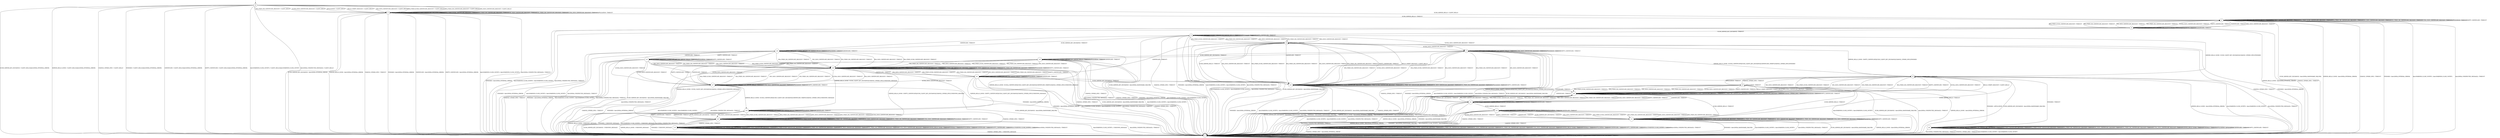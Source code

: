digraph g {

	s0 [shape="circle" label="s0"];
	s1 [shape="circle" label="s1"];
	s2 [shape="circle" label="s2"];
	s3 [shape="circle" label="s3"];
	s4 [shape="circle" label="s4"];
	s5 [shape="circle" label="s5"];
	s6 [shape="circle" label="s6"];
	s7 [shape="circle" label="s7"];
	s8 [shape="circle" label="s8"];
	s9 [shape="circle" label="s9"];
	s10 [shape="circle" label="s10"];
	s11 [shape="circle" label="s11"];
	s12 [shape="circle" label="s12"];
	s13 [shape="circle" label="s13"];
	s14 [shape="circle" label="s14"];
	s15 [shape="circle" label="s15"];
	s16 [shape="circle" label="s16"];
	s17 [shape="circle" label="s17"];
	s18 [shape="circle" label="s18"];
	s19 [shape="circle" label="s19"];
	s20 [shape="circle" label="s20"];
	s21 [shape="circle" label="s21"];
	s22 [shape="circle" label="s22"];
	s23 [shape="circle" label="s23"];
	s24 [shape="circle" label="s24"];
	s25 [shape="circle" label="s25"];
	s0 -> s2 [label="HELLO_VERIFY_REQUEST / CLIENT_HELLO+"];
	s0 -> s3 [label="ECDH_SERVER_HELLO / CLIENT_HELLO"];
	s0 -> s1 [label="ECDH_SERVER_KEY_EXCHANGE / CLIENT_HELLO|Alert(FATAL,INTERNAL_ERROR)"];
	s0 -> s2 [label="RSA_SIGN_CERTIFICATE_REQUEST / CLIENT_HELLO"];
	s0 -> s2 [label="RSA_FIXED_ECDH_CERTIFICATE_REQUEST / CLIENT_HELLO"];
	s0 -> s2 [label="RSA_FIXED_DH_CERTIFICATE_REQUEST / CLIENT_HELLO"];
	s0 -> s2 [label="DSS_SIGN_CERTIFICATE_REQUEST / CLIENT_HELLO"];
	s0 -> s2 [label="DSS_FIXED_DH_CERTIFICATE_REQUEST / CLIENT_HELLO"];
	s0 -> s2 [label="ECDSA_SIGN_CERTIFICATE_REQUEST / CLIENT_HELLO"];
	s0 -> s1 [label="SERVER_HELLO_DONE / CLIENT_HELLO|Alert(FATAL,INTERNAL_ERROR)"];
	s0 -> s1 [label="CHANGE_CIPHER_SPEC / CLIENT_HELLO"];
	s0 -> s1 [label="FINISHED / CLIENT_HELLO|Alert(FATAL,INTERNAL_ERROR)"];
	s0 -> s2 [label="APPLICATION / CLIENT_HELLO"];
	s0 -> s1 [label="CERTIFICATE / CLIENT_HELLO|Alert(FATAL,INTERNAL_ERROR)"];
	s0 -> s1 [label="EMPTY_CERTIFICATE / CLIENT_HELLO|Alert(FATAL,INTERNAL_ERROR)"];
	s0 -> s1 [label="Alert(WARNING,CLOSE_NOTIFY) / CLIENT_HELLO|Alert(WARNING,CLOSE_NOTIFY)"];
	s0 -> s1 [label="Alert(FATAL,UNEXPECTED_MESSAGE) / CLIENT_HELLO"];
	s1 -> s1 [label="HELLO_VERIFY_REQUEST / TIMEOUT"];
	s1 -> s1 [label="ECDH_SERVER_HELLO / TIMEOUT"];
	s1 -> s1 [label="ECDH_SERVER_KEY_EXCHANGE / TIMEOUT"];
	s1 -> s1 [label="RSA_SIGN_CERTIFICATE_REQUEST / TIMEOUT"];
	s1 -> s1 [label="RSA_FIXED_ECDH_CERTIFICATE_REQUEST / TIMEOUT"];
	s1 -> s1 [label="RSA_FIXED_DH_CERTIFICATE_REQUEST / TIMEOUT"];
	s1 -> s1 [label="DSS_SIGN_CERTIFICATE_REQUEST / TIMEOUT"];
	s1 -> s1 [label="DSS_FIXED_DH_CERTIFICATE_REQUEST / TIMEOUT"];
	s1 -> s1 [label="ECDSA_SIGN_CERTIFICATE_REQUEST / TIMEOUT"];
	s1 -> s1 [label="SERVER_HELLO_DONE / TIMEOUT"];
	s1 -> s1 [label="CHANGE_CIPHER_SPEC / TIMEOUT"];
	s1 -> s1 [label="FINISHED / TIMEOUT"];
	s1 -> s1 [label="APPLICATION / TIMEOUT"];
	s1 -> s1 [label="CERTIFICATE / TIMEOUT"];
	s1 -> s1 [label="EMPTY_CERTIFICATE / TIMEOUT"];
	s1 -> s1 [label="Alert(WARNING,CLOSE_NOTIFY) / TIMEOUT"];
	s1 -> s1 [label="Alert(FATAL,UNEXPECTED_MESSAGE) / TIMEOUT"];
	s2 -> s2 [label="HELLO_VERIFY_REQUEST / CLIENT_HELLO"];
	s2 -> s3 [label="ECDH_SERVER_HELLO / TIMEOUT"];
	s2 -> s1 [label="ECDH_SERVER_KEY_EXCHANGE / Alert(FATAL,INTERNAL_ERROR)"];
	s2 -> s2 [label="RSA_SIGN_CERTIFICATE_REQUEST / TIMEOUT"];
	s2 -> s2 [label="RSA_FIXED_ECDH_CERTIFICATE_REQUEST / TIMEOUT"];
	s2 -> s2 [label="RSA_FIXED_DH_CERTIFICATE_REQUEST / TIMEOUT"];
	s2 -> s2 [label="DSS_SIGN_CERTIFICATE_REQUEST / TIMEOUT"];
	s2 -> s2 [label="DSS_FIXED_DH_CERTIFICATE_REQUEST / TIMEOUT"];
	s2 -> s2 [label="ECDSA_SIGN_CERTIFICATE_REQUEST / TIMEOUT"];
	s2 -> s1 [label="SERVER_HELLO_DONE / Alert(FATAL,INTERNAL_ERROR)"];
	s2 -> s1 [label="CHANGE_CIPHER_SPEC / TIMEOUT"];
	s2 -> s1 [label="FINISHED / Alert(FATAL,INTERNAL_ERROR)"];
	s2 -> s2 [label="APPLICATION / TIMEOUT"];
	s2 -> s1 [label="CERTIFICATE / Alert(FATAL,INTERNAL_ERROR)"];
	s2 -> s1 [label="EMPTY_CERTIFICATE / Alert(FATAL,INTERNAL_ERROR)"];
	s2 -> s1 [label="Alert(WARNING,CLOSE_NOTIFY) / Alert(WARNING,CLOSE_NOTIFY)"];
	s2 -> s1 [label="Alert(FATAL,UNEXPECTED_MESSAGE) / TIMEOUT"];
	s3 -> s3 [label="HELLO_VERIFY_REQUEST / CLIENT_HELLO"];
	s3 -> s3 [label="ECDH_SERVER_HELLO / TIMEOUT"];
	s3 -> s1 [label="ECDH_SERVER_KEY_EXCHANGE / Alert(FATAL,HANDSHAKE_FAILURE)"];
	s3 -> s3 [label="RSA_SIGN_CERTIFICATE_REQUEST / TIMEOUT"];
	s3 -> s3 [label="RSA_FIXED_ECDH_CERTIFICATE_REQUEST / TIMEOUT"];
	s3 -> s3 [label="RSA_FIXED_DH_CERTIFICATE_REQUEST / TIMEOUT"];
	s3 -> s3 [label="DSS_SIGN_CERTIFICATE_REQUEST / TIMEOUT"];
	s3 -> s3 [label="DSS_FIXED_DH_CERTIFICATE_REQUEST / TIMEOUT"];
	s3 -> s3 [label="ECDSA_SIGN_CERTIFICATE_REQUEST / TIMEOUT"];
	s3 -> s1 [label="SERVER_HELLO_DONE / Alert(FATAL,INTERNAL_ERROR)"];
	s3 -> s1 [label="CHANGE_CIPHER_SPEC / TIMEOUT"];
	s3 -> s1 [label="FINISHED / Alert(FATAL,INTERNAL_ERROR)"];
	s3 -> s3 [label="APPLICATION / TIMEOUT"];
	s3 -> s4 [label="CERTIFICATE / TIMEOUT"];
	s3 -> s3 [label="EMPTY_CERTIFICATE / TIMEOUT"];
	s3 -> s1 [label="Alert(WARNING,CLOSE_NOTIFY) / Alert(WARNING,CLOSE_NOTIFY)"];
	s3 -> s1 [label="Alert(FATAL,UNEXPECTED_MESSAGE) / TIMEOUT"];
	s4 -> s4 [label="HELLO_VERIFY_REQUEST / CLIENT_HELLO"];
	s4 -> s4 [label="ECDH_SERVER_HELLO / TIMEOUT"];
	s4 -> s5 [label="ECDH_SERVER_KEY_EXCHANGE / TIMEOUT"];
	s4 -> s3 [label="RSA_SIGN_CERTIFICATE_REQUEST / TIMEOUT"];
	s4 -> s3 [label="RSA_FIXED_ECDH_CERTIFICATE_REQUEST / TIMEOUT"];
	s4 -> s3 [label="RSA_FIXED_DH_CERTIFICATE_REQUEST / TIMEOUT"];
	s4 -> s3 [label="DSS_SIGN_CERTIFICATE_REQUEST / TIMEOUT"];
	s4 -> s3 [label="DSS_FIXED_DH_CERTIFICATE_REQUEST / TIMEOUT"];
	s4 -> s3 [label="ECDSA_SIGN_CERTIFICATE_REQUEST / TIMEOUT"];
	s4 -> s1 [label="SERVER_HELLO_DONE / Alert(FATAL,INTERNAL_ERROR)"];
	s4 -> s1 [label="CHANGE_CIPHER_SPEC / TIMEOUT"];
	s4 -> s1 [label="FINISHED / Alert(FATAL,INTERNAL_ERROR)"];
	s4 -> s4 [label="APPLICATION / TIMEOUT"];
	s4 -> s4 [label="CERTIFICATE / TIMEOUT"];
	s4 -> s3 [label="EMPTY_CERTIFICATE / TIMEOUT"];
	s4 -> s1 [label="Alert(WARNING,CLOSE_NOTIFY) / Alert(WARNING,CLOSE_NOTIFY)"];
	s4 -> s1 [label="Alert(FATAL,UNEXPECTED_MESSAGE) / TIMEOUT"];
	s5 -> s5 [label="HELLO_VERIFY_REQUEST / CLIENT_HELLO"];
	s5 -> s5 [label="ECDH_SERVER_HELLO / TIMEOUT"];
	s5 -> s1 [label="ECDH_SERVER_KEY_EXCHANGE / Alert(FATAL,HANDSHAKE_FAILURE)"];
	s5 -> s6 [label="RSA_SIGN_CERTIFICATE_REQUEST / TIMEOUT"];
	s5 -> s6 [label="RSA_FIXED_ECDH_CERTIFICATE_REQUEST / TIMEOUT"];
	s5 -> s6 [label="RSA_FIXED_DH_CERTIFICATE_REQUEST / TIMEOUT"];
	s5 -> s6 [label="DSS_SIGN_CERTIFICATE_REQUEST / TIMEOUT"];
	s5 -> s6 [label="DSS_FIXED_DH_CERTIFICATE_REQUEST / TIMEOUT"];
	s5 -> s7 [label="ECDSA_SIGN_CERTIFICATE_REQUEST / TIMEOUT"];
	s5 -> s8 [label="SERVER_HELLO_DONE / ECDH_CLIENT_KEY_EXCHANGE|CHANGE_CIPHER_SPEC|FINISHED"];
	s5 -> s1 [label="CHANGE_CIPHER_SPEC / TIMEOUT"];
	s5 -> s1 [label="FINISHED / Alert(FATAL,INTERNAL_ERROR)"];
	s5 -> s5 [label="APPLICATION / TIMEOUT"];
	s5 -> s14 [label="CERTIFICATE / TIMEOUT"];
	s5 -> s5 [label="EMPTY_CERTIFICATE / TIMEOUT"];
	s5 -> s1 [label="Alert(WARNING,CLOSE_NOTIFY) / Alert(WARNING,CLOSE_NOTIFY)"];
	s5 -> s1 [label="Alert(FATAL,UNEXPECTED_MESSAGE) / TIMEOUT"];
	s6 -> s25 [label="HELLO_VERIFY_REQUEST / CLIENT_HELLO"];
	s6 -> s25 [label="ECDH_SERVER_HELLO / TIMEOUT"];
	s6 -> s1 [label="ECDH_SERVER_KEY_EXCHANGE / Alert(FATAL,HANDSHAKE_FAILURE)"];
	s6 -> s25 [label="RSA_SIGN_CERTIFICATE_REQUEST / TIMEOUT"];
	s6 -> s25 [label="RSA_FIXED_ECDH_CERTIFICATE_REQUEST / TIMEOUT"];
	s6 -> s25 [label="RSA_FIXED_DH_CERTIFICATE_REQUEST / TIMEOUT"];
	s6 -> s25 [label="DSS_SIGN_CERTIFICATE_REQUEST / TIMEOUT"];
	s6 -> s25 [label="DSS_FIXED_DH_CERTIFICATE_REQUEST / TIMEOUT"];
	s6 -> s7 [label="ECDSA_SIGN_CERTIFICATE_REQUEST / TIMEOUT"];
	s6 -> s8 [label="SERVER_HELLO_DONE / EMPTY_CERTIFICATE|ECDH_CLIENT_KEY_EXCHANGE|CHANGE_CIPHER_SPEC|FINISHED"];
	s6 -> s1 [label="CHANGE_CIPHER_SPEC / TIMEOUT"];
	s6 -> s1 [label="FINISHED / Alert(FATAL,INTERNAL_ERROR)"];
	s6 -> s6 [label="APPLICATION / TIMEOUT"];
	s6 -> s21 [label="CERTIFICATE / TIMEOUT"];
	s6 -> s25 [label="EMPTY_CERTIFICATE / TIMEOUT"];
	s6 -> s1 [label="Alert(WARNING,CLOSE_NOTIFY) / Alert(WARNING,CLOSE_NOTIFY)"];
	s6 -> s1 [label="Alert(FATAL,UNEXPECTED_MESSAGE) / TIMEOUT"];
	s7 -> s7 [label="HELLO_VERIFY_REQUEST / CLIENT_HELLO"];
	s7 -> s7 [label="ECDH_SERVER_HELLO / TIMEOUT"];
	s7 -> s1 [label="ECDH_SERVER_KEY_EXCHANGE / Alert(FATAL,HANDSHAKE_FAILURE)"];
	s7 -> s25 [label="RSA_SIGN_CERTIFICATE_REQUEST / TIMEOUT"];
	s7 -> s25 [label="RSA_FIXED_ECDH_CERTIFICATE_REQUEST / TIMEOUT"];
	s7 -> s25 [label="RSA_FIXED_DH_CERTIFICATE_REQUEST / TIMEOUT"];
	s7 -> s25 [label="DSS_SIGN_CERTIFICATE_REQUEST / TIMEOUT"];
	s7 -> s25 [label="DSS_FIXED_DH_CERTIFICATE_REQUEST / TIMEOUT"];
	s7 -> s7 [label="ECDSA_SIGN_CERTIFICATE_REQUEST / TIMEOUT"];
	s7 -> s8 [label="SERVER_HELLO_DONE / ECDSA_CERTIFICATE|ECDH_CLIENT_KEY_EXCHANGE|CERTIFICATE_VERIFY|CHANGE_CIPHER_SPEC|FINISHED"];
	s7 -> s1 [label="CHANGE_CIPHER_SPEC / TIMEOUT"];
	s7 -> s1 [label="FINISHED / Alert(FATAL,INTERNAL_ERROR)"];
	s7 -> s7 [label="APPLICATION / TIMEOUT"];
	s7 -> s20 [label="CERTIFICATE / TIMEOUT"];
	s7 -> s7 [label="EMPTY_CERTIFICATE / TIMEOUT"];
	s7 -> s1 [label="Alert(WARNING,CLOSE_NOTIFY) / Alert(WARNING,CLOSE_NOTIFY)"];
	s7 -> s1 [label="Alert(FATAL,UNEXPECTED_MESSAGE) / TIMEOUT"];
	s8 -> s10 [label="HELLO_VERIFY_REQUEST / CLIENT_HELLO"];
	s8 -> s12 [label="ECDH_SERVER_HELLO / TIMEOUT"];
	s8 -> s1 [label="ECDH_SERVER_KEY_EXCHANGE / Alert(FATAL,HANDSHAKE_FAILURE)"];
	s8 -> s10 [label="RSA_SIGN_CERTIFICATE_REQUEST / TIMEOUT"];
	s8 -> s10 [label="RSA_FIXED_ECDH_CERTIFICATE_REQUEST / TIMEOUT"];
	s8 -> s10 [label="RSA_FIXED_DH_CERTIFICATE_REQUEST / TIMEOUT"];
	s8 -> s10 [label="DSS_SIGN_CERTIFICATE_REQUEST / TIMEOUT"];
	s8 -> s10 [label="DSS_FIXED_DH_CERTIFICATE_REQUEST / TIMEOUT"];
	s8 -> s10 [label="ECDSA_SIGN_CERTIFICATE_REQUEST / TIMEOUT"];
	s8 -> s1 [label="SERVER_HELLO_DONE / Alert(FATAL,INTERNAL_ERROR)"];
	s8 -> s8 [label="CHANGE_CIPHER_SPEC / TIMEOUT"];
	s8 -> s24 [label="FINISHED / TIMEOUT"];
	s8 -> s9 [label="APPLICATION / TIMEOUT"];
	s8 -> s11 [label="CERTIFICATE / TIMEOUT"];
	s8 -> s10 [label="EMPTY_CERTIFICATE / TIMEOUT"];
	s8 -> s1 [label="Alert(WARNING,CLOSE_NOTIFY) / Alert(WARNING,CLOSE_NOTIFY)"];
	s8 -> s1 [label="Alert(FATAL,UNEXPECTED_MESSAGE) / TIMEOUT"];
	s9 -> s10 [label="HELLO_VERIFY_REQUEST / CLIENT_HELLO"];
	s9 -> s12 [label="ECDH_SERVER_HELLO / TIMEOUT"];
	s9 -> s1 [label="ECDH_SERVER_KEY_EXCHANGE / Alert(FATAL,HANDSHAKE_FAILURE)"];
	s9 -> s10 [label="RSA_SIGN_CERTIFICATE_REQUEST / TIMEOUT"];
	s9 -> s10 [label="RSA_FIXED_ECDH_CERTIFICATE_REQUEST / TIMEOUT"];
	s9 -> s10 [label="RSA_FIXED_DH_CERTIFICATE_REQUEST / TIMEOUT"];
	s9 -> s10 [label="DSS_SIGN_CERTIFICATE_REQUEST / TIMEOUT"];
	s9 -> s10 [label="DSS_FIXED_DH_CERTIFICATE_REQUEST / TIMEOUT"];
	s9 -> s10 [label="ECDSA_SIGN_CERTIFICATE_REQUEST / TIMEOUT"];
	s9 -> s1 [label="SERVER_HELLO_DONE / Alert(FATAL,INTERNAL_ERROR)"];
	s9 -> s8 [label="CHANGE_CIPHER_SPEC / TIMEOUT"];
	s9 -> s24 [label="FINISHED / APPLICATION"];
	s9 -> s9 [label="APPLICATION / TIMEOUT"];
	s9 -> s11 [label="CERTIFICATE / TIMEOUT"];
	s9 -> s10 [label="EMPTY_CERTIFICATE / TIMEOUT"];
	s9 -> s1 [label="Alert(WARNING,CLOSE_NOTIFY) / Alert(WARNING,CLOSE_NOTIFY)"];
	s9 -> s1 [label="Alert(FATAL,UNEXPECTED_MESSAGE) / TIMEOUT"];
	s10 -> s10 [label="HELLO_VERIFY_REQUEST / CLIENT_HELLO"];
	s10 -> s12 [label="ECDH_SERVER_HELLO / TIMEOUT"];
	s10 -> s1 [label="ECDH_SERVER_KEY_EXCHANGE / Alert(FATAL,HANDSHAKE_FAILURE)"];
	s10 -> s10 [label="RSA_SIGN_CERTIFICATE_REQUEST / TIMEOUT"];
	s10 -> s10 [label="RSA_FIXED_ECDH_CERTIFICATE_REQUEST / TIMEOUT"];
	s10 -> s10 [label="RSA_FIXED_DH_CERTIFICATE_REQUEST / TIMEOUT"];
	s10 -> s10 [label="DSS_SIGN_CERTIFICATE_REQUEST / TIMEOUT"];
	s10 -> s10 [label="DSS_FIXED_DH_CERTIFICATE_REQUEST / TIMEOUT"];
	s10 -> s10 [label="ECDSA_SIGN_CERTIFICATE_REQUEST / TIMEOUT"];
	s10 -> s1 [label="SERVER_HELLO_DONE / Alert(FATAL,INTERNAL_ERROR)"];
	s10 -> s10 [label="CHANGE_CIPHER_SPEC / TIMEOUT"];
	s10 -> s1 [label="FINISHED / Alert(FATAL,HANDSHAKE_FAILURE)"];
	s10 -> s10 [label="APPLICATION / TIMEOUT"];
	s10 -> s11 [label="CERTIFICATE / TIMEOUT"];
	s10 -> s10 [label="EMPTY_CERTIFICATE / TIMEOUT"];
	s10 -> s1 [label="Alert(WARNING,CLOSE_NOTIFY) / Alert(WARNING,CLOSE_NOTIFY)"];
	s10 -> s1 [label="Alert(FATAL,UNEXPECTED_MESSAGE) / TIMEOUT"];
	s11 -> s11 [label="HELLO_VERIFY_REQUEST / CLIENT_HELLO"];
	s11 -> s22 [label="ECDH_SERVER_HELLO / TIMEOUT"];
	s11 -> s10 [label="ECDH_SERVER_KEY_EXCHANGE / TIMEOUT"];
	s11 -> s10 [label="RSA_SIGN_CERTIFICATE_REQUEST / TIMEOUT"];
	s11 -> s10 [label="RSA_FIXED_ECDH_CERTIFICATE_REQUEST / TIMEOUT"];
	s11 -> s10 [label="RSA_FIXED_DH_CERTIFICATE_REQUEST / TIMEOUT"];
	s11 -> s10 [label="DSS_SIGN_CERTIFICATE_REQUEST / TIMEOUT"];
	s11 -> s10 [label="DSS_FIXED_DH_CERTIFICATE_REQUEST / TIMEOUT"];
	s11 -> s10 [label="ECDSA_SIGN_CERTIFICATE_REQUEST / TIMEOUT"];
	s11 -> s1 [label="SERVER_HELLO_DONE / Alert(FATAL,INTERNAL_ERROR)"];
	s11 -> s11 [label="CHANGE_CIPHER_SPEC / TIMEOUT"];
	s11 -> s1 [label="FINISHED / Alert(FATAL,HANDSHAKE_FAILURE)"];
	s11 -> s11 [label="APPLICATION / TIMEOUT"];
	s11 -> s11 [label="CERTIFICATE / TIMEOUT"];
	s11 -> s10 [label="EMPTY_CERTIFICATE / TIMEOUT"];
	s11 -> s1 [label="Alert(WARNING,CLOSE_NOTIFY) / Alert(WARNING,CLOSE_NOTIFY)"];
	s11 -> s1 [label="Alert(FATAL,UNEXPECTED_MESSAGE) / TIMEOUT"];
	s12 -> s12 [label="HELLO_VERIFY_REQUEST / CLIENT_HELLO"];
	s12 -> s12 [label="ECDH_SERVER_HELLO / TIMEOUT"];
	s12 -> s1 [label="ECDH_SERVER_KEY_EXCHANGE / Alert(FATAL,HANDSHAKE_FAILURE)"];
	s12 -> s12 [label="RSA_SIGN_CERTIFICATE_REQUEST / TIMEOUT"];
	s12 -> s12 [label="RSA_FIXED_ECDH_CERTIFICATE_REQUEST / TIMEOUT"];
	s12 -> s12 [label="RSA_FIXED_DH_CERTIFICATE_REQUEST / TIMEOUT"];
	s12 -> s12 [label="DSS_SIGN_CERTIFICATE_REQUEST / TIMEOUT"];
	s12 -> s12 [label="DSS_FIXED_DH_CERTIFICATE_REQUEST / TIMEOUT"];
	s12 -> s12 [label="ECDSA_SIGN_CERTIFICATE_REQUEST / TIMEOUT"];
	s12 -> s1 [label="SERVER_HELLO_DONE / Alert(FATAL,INTERNAL_ERROR)"];
	s12 -> s13 [label="CHANGE_CIPHER_SPEC / TIMEOUT"];
	s12 -> s1 [label="FINISHED / Alert(FATAL,HANDSHAKE_FAILURE)"];
	s12 -> s12 [label="APPLICATION / TIMEOUT"];
	s12 -> s22 [label="CERTIFICATE / TIMEOUT"];
	s12 -> s12 [label="EMPTY_CERTIFICATE / TIMEOUT"];
	s12 -> s1 [label="Alert(WARNING,CLOSE_NOTIFY) / Alert(WARNING,CLOSE_NOTIFY)"];
	s12 -> s1 [label="Alert(FATAL,UNEXPECTED_MESSAGE) / TIMEOUT"];
	s13 -> s13 [label="HELLO_VERIFY_REQUEST / TIMEOUT"];
	s13 -> s13 [label="ECDH_SERVER_HELLO / TIMEOUT"];
	s13 -> s13 [label="ECDH_SERVER_KEY_EXCHANGE / TIMEOUT"];
	s13 -> s13 [label="RSA_SIGN_CERTIFICATE_REQUEST / TIMEOUT"];
	s13 -> s13 [label="RSA_FIXED_ECDH_CERTIFICATE_REQUEST / TIMEOUT"];
	s13 -> s13 [label="RSA_FIXED_DH_CERTIFICATE_REQUEST / TIMEOUT"];
	s13 -> s13 [label="DSS_SIGN_CERTIFICATE_REQUEST / TIMEOUT"];
	s13 -> s13 [label="DSS_FIXED_DH_CERTIFICATE_REQUEST / TIMEOUT"];
	s13 -> s13 [label="ECDSA_SIGN_CERTIFICATE_REQUEST / TIMEOUT"];
	s13 -> s13 [label="SERVER_HELLO_DONE / TIMEOUT"];
	s13 -> s1 [label="CHANGE_CIPHER_SPEC / Alert(FATAL,INTERNAL_ERROR)"];
	s13 -> s13 [label="FINISHED / TIMEOUT"];
	s13 -> s13 [label="APPLICATION / TIMEOUT"];
	s13 -> s13 [label="CERTIFICATE / TIMEOUT"];
	s13 -> s13 [label="EMPTY_CERTIFICATE / TIMEOUT"];
	s13 -> s13 [label="Alert(WARNING,CLOSE_NOTIFY) / TIMEOUT"];
	s13 -> s13 [label="Alert(FATAL,UNEXPECTED_MESSAGE) / TIMEOUT"];
	s14 -> s14 [label="HELLO_VERIFY_REQUEST / CLIENT_HELLO"];
	s14 -> s14 [label="ECDH_SERVER_HELLO / TIMEOUT"];
	s14 -> s5 [label="ECDH_SERVER_KEY_EXCHANGE / TIMEOUT"];
	s14 -> s16 [label="RSA_SIGN_CERTIFICATE_REQUEST / TIMEOUT"];
	s14 -> s16 [label="RSA_FIXED_ECDH_CERTIFICATE_REQUEST / TIMEOUT"];
	s14 -> s16 [label="RSA_FIXED_DH_CERTIFICATE_REQUEST / TIMEOUT"];
	s14 -> s16 [label="DSS_SIGN_CERTIFICATE_REQUEST / TIMEOUT"];
	s14 -> s16 [label="DSS_FIXED_DH_CERTIFICATE_REQUEST / TIMEOUT"];
	s14 -> s17 [label="ECDSA_SIGN_CERTIFICATE_REQUEST / TIMEOUT"];
	s14 -> s18 [label="SERVER_HELLO_DONE / ECDH_CLIENT_KEY_EXCHANGE|CHANGE_CIPHER_SPEC|UNKNOWN_MESSAGE"];
	s14 -> s1 [label="CHANGE_CIPHER_SPEC / TIMEOUT"];
	s14 -> s1 [label="FINISHED / Alert(FATAL,INTERNAL_ERROR)"];
	s14 -> s14 [label="APPLICATION / TIMEOUT"];
	s14 -> s14 [label="CERTIFICATE / TIMEOUT"];
	s14 -> s15 [label="EMPTY_CERTIFICATE / TIMEOUT"];
	s14 -> s1 [label="Alert(WARNING,CLOSE_NOTIFY) / Alert(WARNING,CLOSE_NOTIFY)"];
	s14 -> s1 [label="Alert(FATAL,UNEXPECTED_MESSAGE) / TIMEOUT"];
	s15 -> s15 [label="HELLO_VERIFY_REQUEST / CLIENT_HELLO"];
	s15 -> s15 [label="ECDH_SERVER_HELLO / TIMEOUT"];
	s15 -> s1 [label="ECDH_SERVER_KEY_EXCHANGE / Alert(FATAL,HANDSHAKE_FAILURE)"];
	s15 -> s16 [label="RSA_SIGN_CERTIFICATE_REQUEST / TIMEOUT"];
	s15 -> s16 [label="RSA_FIXED_ECDH_CERTIFICATE_REQUEST / TIMEOUT"];
	s15 -> s16 [label="RSA_FIXED_DH_CERTIFICATE_REQUEST / TIMEOUT"];
	s15 -> s16 [label="DSS_SIGN_CERTIFICATE_REQUEST / TIMEOUT"];
	s15 -> s16 [label="DSS_FIXED_DH_CERTIFICATE_REQUEST / TIMEOUT"];
	s15 -> s17 [label="ECDSA_SIGN_CERTIFICATE_REQUEST / TIMEOUT"];
	s15 -> s23 [label="SERVER_HELLO_DONE / ECDH_CLIENT_KEY_EXCHANGE|CHANGE_CIPHER_SPEC|UNKNOWN_MESSAGE"];
	s15 -> s1 [label="CHANGE_CIPHER_SPEC / TIMEOUT"];
	s15 -> s1 [label="FINISHED / Alert(FATAL,INTERNAL_ERROR)"];
	s15 -> s15 [label="APPLICATION / TIMEOUT"];
	s15 -> s14 [label="CERTIFICATE / TIMEOUT"];
	s15 -> s15 [label="EMPTY_CERTIFICATE / TIMEOUT"];
	s15 -> s1 [label="Alert(WARNING,CLOSE_NOTIFY) / Alert(WARNING,CLOSE_NOTIFY)"];
	s15 -> s1 [label="Alert(FATAL,UNEXPECTED_MESSAGE) / TIMEOUT"];
	s16 -> s16 [label="HELLO_VERIFY_REQUEST / CLIENT_HELLO"];
	s16 -> s16 [label="ECDH_SERVER_HELLO / TIMEOUT"];
	s16 -> s1 [label="ECDH_SERVER_KEY_EXCHANGE / Alert(FATAL,HANDSHAKE_FAILURE)"];
	s16 -> s16 [label="RSA_SIGN_CERTIFICATE_REQUEST / TIMEOUT"];
	s16 -> s16 [label="RSA_FIXED_ECDH_CERTIFICATE_REQUEST / TIMEOUT"];
	s16 -> s16 [label="RSA_FIXED_DH_CERTIFICATE_REQUEST / TIMEOUT"];
	s16 -> s16 [label="DSS_SIGN_CERTIFICATE_REQUEST / TIMEOUT"];
	s16 -> s16 [label="DSS_FIXED_DH_CERTIFICATE_REQUEST / TIMEOUT"];
	s16 -> s17 [label="ECDSA_SIGN_CERTIFICATE_REQUEST / TIMEOUT"];
	s16 -> s23 [label="SERVER_HELLO_DONE / EMPTY_CERTIFICATE|ECDH_CLIENT_KEY_EXCHANGE|CHANGE_CIPHER_SPEC|UNKNOWN_MESSAGE"];
	s16 -> s1 [label="CHANGE_CIPHER_SPEC / TIMEOUT"];
	s16 -> s1 [label="FINISHED / Alert(FATAL,INTERNAL_ERROR)"];
	s16 -> s16 [label="APPLICATION / TIMEOUT"];
	s16 -> s21 [label="CERTIFICATE / TIMEOUT"];
	s16 -> s16 [label="EMPTY_CERTIFICATE / TIMEOUT"];
	s16 -> s1 [label="Alert(WARNING,CLOSE_NOTIFY) / Alert(WARNING,CLOSE_NOTIFY)"];
	s16 -> s1 [label="Alert(FATAL,UNEXPECTED_MESSAGE) / TIMEOUT"];
	s17 -> s17 [label="HELLO_VERIFY_REQUEST / CLIENT_HELLO"];
	s17 -> s17 [label="ECDH_SERVER_HELLO / TIMEOUT"];
	s17 -> s1 [label="ECDH_SERVER_KEY_EXCHANGE / Alert(FATAL,HANDSHAKE_FAILURE)"];
	s17 -> s16 [label="RSA_SIGN_CERTIFICATE_REQUEST / TIMEOUT"];
	s17 -> s16 [label="RSA_FIXED_ECDH_CERTIFICATE_REQUEST / TIMEOUT"];
	s17 -> s16 [label="RSA_FIXED_DH_CERTIFICATE_REQUEST / TIMEOUT"];
	s17 -> s16 [label="DSS_SIGN_CERTIFICATE_REQUEST / TIMEOUT"];
	s17 -> s16 [label="DSS_FIXED_DH_CERTIFICATE_REQUEST / TIMEOUT"];
	s17 -> s17 [label="ECDSA_SIGN_CERTIFICATE_REQUEST / TIMEOUT"];
	s17 -> s18 [label="SERVER_HELLO_DONE / ECDSA_CERTIFICATE|ECDH_CLIENT_KEY_EXCHANGE|CERTIFICATE_VERIFY|CHANGE_CIPHER_SPEC|UNKNOWN_MESSAGE"];
	s17 -> s1 [label="CHANGE_CIPHER_SPEC / TIMEOUT"];
	s17 -> s1 [label="FINISHED / Alert(FATAL,INTERNAL_ERROR)"];
	s17 -> s17 [label="APPLICATION / TIMEOUT"];
	s17 -> s20 [label="CERTIFICATE / TIMEOUT"];
	s17 -> s17 [label="EMPTY_CERTIFICATE / TIMEOUT"];
	s17 -> s1 [label="Alert(WARNING,CLOSE_NOTIFY) / Alert(WARNING,CLOSE_NOTIFY)"];
	s17 -> s1 [label="Alert(FATAL,UNEXPECTED_MESSAGE) / TIMEOUT"];
	s18 -> s18 [label="HELLO_VERIFY_REQUEST / UNKNOWN_MESSAGE"];
	s18 -> s18 [label="ECDH_SERVER_HELLO / TIMEOUT"];
	s18 -> s23 [label="ECDH_SERVER_KEY_EXCHANGE / TIMEOUT"];
	s18 -> s23 [label="RSA_SIGN_CERTIFICATE_REQUEST / TIMEOUT"];
	s18 -> s23 [label="RSA_FIXED_ECDH_CERTIFICATE_REQUEST / TIMEOUT"];
	s18 -> s23 [label="RSA_FIXED_DH_CERTIFICATE_REQUEST / TIMEOUT"];
	s18 -> s23 [label="DSS_SIGN_CERTIFICATE_REQUEST / TIMEOUT"];
	s18 -> s23 [label="DSS_FIXED_DH_CERTIFICATE_REQUEST / TIMEOUT"];
	s18 -> s23 [label="ECDSA_SIGN_CERTIFICATE_REQUEST / TIMEOUT"];
	s18 -> s1 [label="SERVER_HELLO_DONE / UNKNOWN_MESSAGE"];
	s18 -> s19 [label="CHANGE_CIPHER_SPEC / TIMEOUT"];
	s18 -> s1 [label="FINISHED / UNKNOWN_MESSAGE"];
	s18 -> s18 [label="APPLICATION / TIMEOUT"];
	s18 -> s18 [label="CERTIFICATE / TIMEOUT"];
	s18 -> s23 [label="EMPTY_CERTIFICATE / TIMEOUT"];
	s18 -> s1 [label="Alert(WARNING,CLOSE_NOTIFY) / UNKNOWN_MESSAGE"];
	s18 -> s1 [label="Alert(FATAL,UNEXPECTED_MESSAGE) / TIMEOUT"];
	s19 -> s19 [label="HELLO_VERIFY_REQUEST / TIMEOUT"];
	s19 -> s19 [label="ECDH_SERVER_HELLO / TIMEOUT"];
	s19 -> s19 [label="ECDH_SERVER_KEY_EXCHANGE / TIMEOUT"];
	s19 -> s19 [label="RSA_SIGN_CERTIFICATE_REQUEST / TIMEOUT"];
	s19 -> s19 [label="RSA_FIXED_ECDH_CERTIFICATE_REQUEST / TIMEOUT"];
	s19 -> s19 [label="RSA_FIXED_DH_CERTIFICATE_REQUEST / TIMEOUT"];
	s19 -> s19 [label="DSS_SIGN_CERTIFICATE_REQUEST / TIMEOUT"];
	s19 -> s19 [label="DSS_FIXED_DH_CERTIFICATE_REQUEST / TIMEOUT"];
	s19 -> s19 [label="ECDSA_SIGN_CERTIFICATE_REQUEST / TIMEOUT"];
	s19 -> s19 [label="SERVER_HELLO_DONE / TIMEOUT"];
	s19 -> s1 [label="CHANGE_CIPHER_SPEC / UNKNOWN_MESSAGE"];
	s19 -> s19 [label="FINISHED / TIMEOUT"];
	s19 -> s19 [label="APPLICATION / TIMEOUT"];
	s19 -> s19 [label="CERTIFICATE / TIMEOUT"];
	s19 -> s19 [label="EMPTY_CERTIFICATE / TIMEOUT"];
	s19 -> s19 [label="Alert(WARNING,CLOSE_NOTIFY) / TIMEOUT"];
	s19 -> s19 [label="Alert(FATAL,UNEXPECTED_MESSAGE) / TIMEOUT"];
	s20 -> s20 [label="HELLO_VERIFY_REQUEST / CLIENT_HELLO"];
	s20 -> s20 [label="ECDH_SERVER_HELLO / TIMEOUT"];
	s20 -> s7 [label="ECDH_SERVER_KEY_EXCHANGE / TIMEOUT"];
	s20 -> s16 [label="RSA_SIGN_CERTIFICATE_REQUEST / TIMEOUT"];
	s20 -> s16 [label="RSA_FIXED_ECDH_CERTIFICATE_REQUEST / TIMEOUT"];
	s20 -> s16 [label="RSA_FIXED_DH_CERTIFICATE_REQUEST / TIMEOUT"];
	s20 -> s16 [label="DSS_SIGN_CERTIFICATE_REQUEST / TIMEOUT"];
	s20 -> s16 [label="DSS_FIXED_DH_CERTIFICATE_REQUEST / TIMEOUT"];
	s20 -> s17 [label="ECDSA_SIGN_CERTIFICATE_REQUEST / TIMEOUT"];
	s20 -> s18 [label="SERVER_HELLO_DONE / ECDSA_CERTIFICATE|ECDH_CLIENT_KEY_EXCHANGE|CERTIFICATE_VERIFY|CHANGE_CIPHER_SPEC|UNKNOWN_MESSAGE"];
	s20 -> s1 [label="CHANGE_CIPHER_SPEC / TIMEOUT"];
	s20 -> s1 [label="FINISHED / Alert(FATAL,INTERNAL_ERROR)"];
	s20 -> s20 [label="APPLICATION / TIMEOUT"];
	s20 -> s20 [label="CERTIFICATE / TIMEOUT"];
	s20 -> s17 [label="EMPTY_CERTIFICATE / TIMEOUT"];
	s20 -> s1 [label="Alert(WARNING,CLOSE_NOTIFY) / Alert(WARNING,CLOSE_NOTIFY)"];
	s20 -> s1 [label="Alert(FATAL,UNEXPECTED_MESSAGE) / TIMEOUT"];
	s21 -> s21 [label="HELLO_VERIFY_REQUEST / CLIENT_HELLO"];
	s21 -> s21 [label="ECDH_SERVER_HELLO / TIMEOUT"];
	s21 -> s25 [label="ECDH_SERVER_KEY_EXCHANGE / TIMEOUT"];
	s21 -> s16 [label="RSA_SIGN_CERTIFICATE_REQUEST / TIMEOUT"];
	s21 -> s16 [label="RSA_FIXED_ECDH_CERTIFICATE_REQUEST / TIMEOUT"];
	s21 -> s16 [label="RSA_FIXED_DH_CERTIFICATE_REQUEST / TIMEOUT"];
	s21 -> s16 [label="DSS_SIGN_CERTIFICATE_REQUEST / TIMEOUT"];
	s21 -> s16 [label="DSS_FIXED_DH_CERTIFICATE_REQUEST / TIMEOUT"];
	s21 -> s17 [label="ECDSA_SIGN_CERTIFICATE_REQUEST / TIMEOUT"];
	s21 -> s18 [label="SERVER_HELLO_DONE / EMPTY_CERTIFICATE|ECDH_CLIENT_KEY_EXCHANGE|CHANGE_CIPHER_SPEC|UNKNOWN_MESSAGE"];
	s21 -> s1 [label="CHANGE_CIPHER_SPEC / TIMEOUT"];
	s21 -> s1 [label="FINISHED / Alert(FATAL,INTERNAL_ERROR)"];
	s21 -> s21 [label="APPLICATION / TIMEOUT"];
	s21 -> s21 [label="CERTIFICATE / TIMEOUT"];
	s21 -> s16 [label="EMPTY_CERTIFICATE / TIMEOUT"];
	s21 -> s1 [label="Alert(WARNING,CLOSE_NOTIFY) / Alert(WARNING,CLOSE_NOTIFY)"];
	s21 -> s1 [label="Alert(FATAL,UNEXPECTED_MESSAGE) / TIMEOUT"];
	s22 -> s22 [label="HELLO_VERIFY_REQUEST / CLIENT_HELLO"];
	s22 -> s22 [label="ECDH_SERVER_HELLO / TIMEOUT"];
	s22 -> s12 [label="ECDH_SERVER_KEY_EXCHANGE / TIMEOUT"];
	s22 -> s12 [label="RSA_SIGN_CERTIFICATE_REQUEST / TIMEOUT"];
	s22 -> s12 [label="RSA_FIXED_ECDH_CERTIFICATE_REQUEST / TIMEOUT"];
	s22 -> s12 [label="RSA_FIXED_DH_CERTIFICATE_REQUEST / TIMEOUT"];
	s22 -> s12 [label="DSS_SIGN_CERTIFICATE_REQUEST / TIMEOUT"];
	s22 -> s12 [label="DSS_FIXED_DH_CERTIFICATE_REQUEST / TIMEOUT"];
	s22 -> s12 [label="ECDSA_SIGN_CERTIFICATE_REQUEST / TIMEOUT"];
	s22 -> s1 [label="SERVER_HELLO_DONE / Alert(FATAL,INTERNAL_ERROR)"];
	s22 -> s13 [label="CHANGE_CIPHER_SPEC / TIMEOUT"];
	s22 -> s1 [label="FINISHED / Alert(FATAL,HANDSHAKE_FAILURE)"];
	s22 -> s22 [label="APPLICATION / TIMEOUT"];
	s22 -> s22 [label="CERTIFICATE / TIMEOUT"];
	s22 -> s12 [label="EMPTY_CERTIFICATE / TIMEOUT"];
	s22 -> s1 [label="Alert(WARNING,CLOSE_NOTIFY) / Alert(WARNING,CLOSE_NOTIFY)"];
	s22 -> s1 [label="Alert(FATAL,UNEXPECTED_MESSAGE) / TIMEOUT"];
	s23 -> s23 [label="HELLO_VERIFY_REQUEST / UNKNOWN_MESSAGE"];
	s23 -> s23 [label="ECDH_SERVER_HELLO / TIMEOUT"];
	s23 -> s1 [label="ECDH_SERVER_KEY_EXCHANGE / UNKNOWN_MESSAGE"];
	s23 -> s23 [label="RSA_SIGN_CERTIFICATE_REQUEST / TIMEOUT"];
	s23 -> s23 [label="RSA_FIXED_ECDH_CERTIFICATE_REQUEST / TIMEOUT"];
	s23 -> s23 [label="RSA_FIXED_DH_CERTIFICATE_REQUEST / TIMEOUT"];
	s23 -> s23 [label="DSS_SIGN_CERTIFICATE_REQUEST / TIMEOUT"];
	s23 -> s23 [label="DSS_FIXED_DH_CERTIFICATE_REQUEST / TIMEOUT"];
	s23 -> s23 [label="ECDSA_SIGN_CERTIFICATE_REQUEST / TIMEOUT"];
	s23 -> s1 [label="SERVER_HELLO_DONE / UNKNOWN_MESSAGE"];
	s23 -> s19 [label="CHANGE_CIPHER_SPEC / TIMEOUT"];
	s23 -> s1 [label="FINISHED / UNKNOWN_MESSAGE"];
	s23 -> s23 [label="APPLICATION / TIMEOUT"];
	s23 -> s18 [label="CERTIFICATE / TIMEOUT"];
	s23 -> s23 [label="EMPTY_CERTIFICATE / TIMEOUT"];
	s23 -> s1 [label="Alert(WARNING,CLOSE_NOTIFY) / UNKNOWN_MESSAGE"];
	s23 -> s1 [label="Alert(FATAL,UNEXPECTED_MESSAGE) / TIMEOUT"];
	s24 -> s24 [label="HELLO_VERIFY_REQUEST / TIMEOUT"];
	s24 -> s24 [label="ECDH_SERVER_HELLO / TIMEOUT"];
	s24 -> s24 [label="ECDH_SERVER_KEY_EXCHANGE / TIMEOUT"];
	s24 -> s24 [label="RSA_SIGN_CERTIFICATE_REQUEST / TIMEOUT"];
	s24 -> s24 [label="RSA_FIXED_ECDH_CERTIFICATE_REQUEST / TIMEOUT"];
	s24 -> s24 [label="RSA_FIXED_DH_CERTIFICATE_REQUEST / TIMEOUT"];
	s24 -> s24 [label="DSS_SIGN_CERTIFICATE_REQUEST / TIMEOUT"];
	s24 -> s24 [label="DSS_FIXED_DH_CERTIFICATE_REQUEST / TIMEOUT"];
	s24 -> s24 [label="ECDSA_SIGN_CERTIFICATE_REQUEST / TIMEOUT"];
	s24 -> s24 [label="SERVER_HELLO_DONE / TIMEOUT"];
	s24 -> s1 [label="CHANGE_CIPHER_SPEC / TIMEOUT"];
	s24 -> s24 [label="FINISHED / TIMEOUT"];
	s24 -> s24 [label="APPLICATION / APPLICATION"];
	s24 -> s24 [label="CERTIFICATE / TIMEOUT"];
	s24 -> s24 [label="EMPTY_CERTIFICATE / TIMEOUT"];
	s24 -> s1 [label="Alert(WARNING,CLOSE_NOTIFY) / Alert(WARNING,CLOSE_NOTIFY)"];
	s24 -> s1 [label="Alert(FATAL,UNEXPECTED_MESSAGE) / TIMEOUT"];
	s25 -> s25 [label="HELLO_VERIFY_REQUEST / CLIENT_HELLO"];
	s25 -> s25 [label="ECDH_SERVER_HELLO / TIMEOUT"];
	s25 -> s1 [label="ECDH_SERVER_KEY_EXCHANGE / Alert(FATAL,HANDSHAKE_FAILURE)"];
	s25 -> s25 [label="RSA_SIGN_CERTIFICATE_REQUEST / TIMEOUT"];
	s25 -> s25 [label="RSA_FIXED_ECDH_CERTIFICATE_REQUEST / TIMEOUT"];
	s25 -> s25 [label="RSA_FIXED_DH_CERTIFICATE_REQUEST / TIMEOUT"];
	s25 -> s25 [label="DSS_SIGN_CERTIFICATE_REQUEST / TIMEOUT"];
	s25 -> s25 [label="DSS_FIXED_DH_CERTIFICATE_REQUEST / TIMEOUT"];
	s25 -> s7 [label="ECDSA_SIGN_CERTIFICATE_REQUEST / TIMEOUT"];
	s25 -> s10 [label="SERVER_HELLO_DONE / EMPTY_CERTIFICATE|ECDH_CLIENT_KEY_EXCHANGE|CHANGE_CIPHER_SPEC|FINISHED"];
	s25 -> s1 [label="CHANGE_CIPHER_SPEC / TIMEOUT"];
	s25 -> s1 [label="FINISHED / Alert(FATAL,INTERNAL_ERROR)"];
	s25 -> s25 [label="APPLICATION / TIMEOUT"];
	s25 -> s21 [label="CERTIFICATE / TIMEOUT"];
	s25 -> s25 [label="EMPTY_CERTIFICATE / TIMEOUT"];
	s25 -> s1 [label="Alert(WARNING,CLOSE_NOTIFY) / Alert(WARNING,CLOSE_NOTIFY)"];
	s25 -> s1 [label="Alert(FATAL,UNEXPECTED_MESSAGE) / TIMEOUT"];

__start0 [label="" shape="none" width="0" height="0"];
__start0 -> s0;

}
